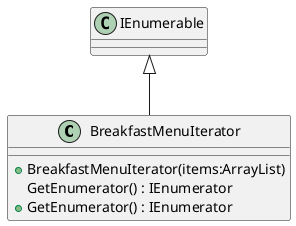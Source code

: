 @startuml
class BreakfastMenuIterator {
    + BreakfastMenuIterator(items:ArrayList)
    GetEnumerator() : IEnumerator
    + GetEnumerator() : IEnumerator
}
IEnumerable <|-- BreakfastMenuIterator
@enduml
